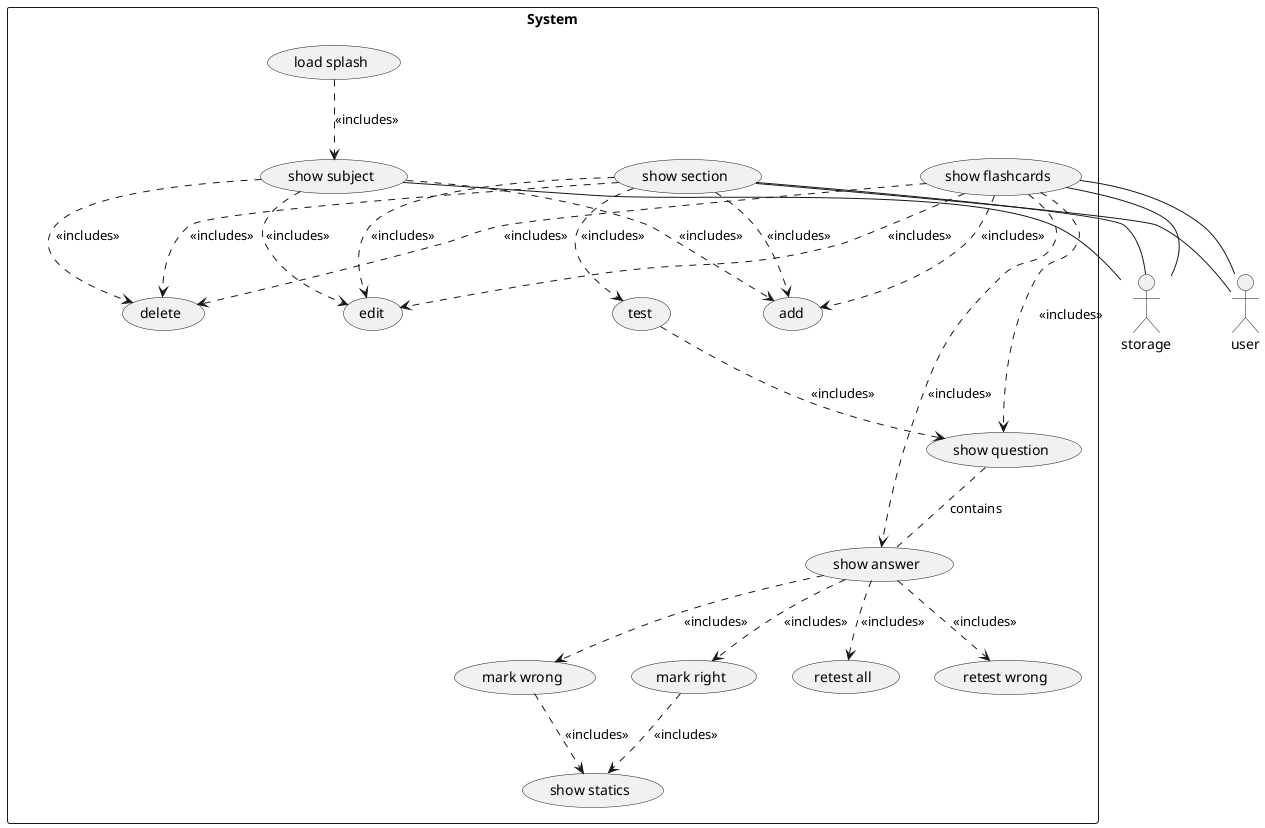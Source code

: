@startuml
Actor user

Actor storage
rectangle System {
(load splash) ..> (show subject) : <<includes>>
(show subject) ..> (add) : <<includes>>
(show subject) ..> (delete) :  <<includes>>
(show subject) -- storage
(show subject) ..> (edit) : <<includes>>

(show section) -- storage
(show section) -- user
(show section) ..> (edit) : <<includes>>

(show section) ..> (test) : <<includes>>
(test) ..> (show question) : <<includes>>
(show flashcards) ..> (show question) : <<includes>>
(show section) ..> (add) : <<includes>>
(show section) ..> (delete) : <<includes>>
(show question) .. (show answer) : contains

(show flashcards) -- storage
(show flashcards) -- user
(show flashcards) ..> (edit) : <<includes>>
(show flashcards) ..> (delete) : <<includes>>
(show flashcards) ..> (add) : <<includes>>
(show flashcards) ..> (show answer) : <<includes>>

(show answer) ..> (mark wrong) : <<includes>>
(show answer) ..> (mark right) : <<includes>>
(mark wrong) ..> (show statics) : <<includes>>
(mark right) ..> (show statics) : <<includes>>

(show answer) ..> (retest all) : <<includes>>
(show answer) ..> (retest wrong) : <<includes>>
}



@enduml